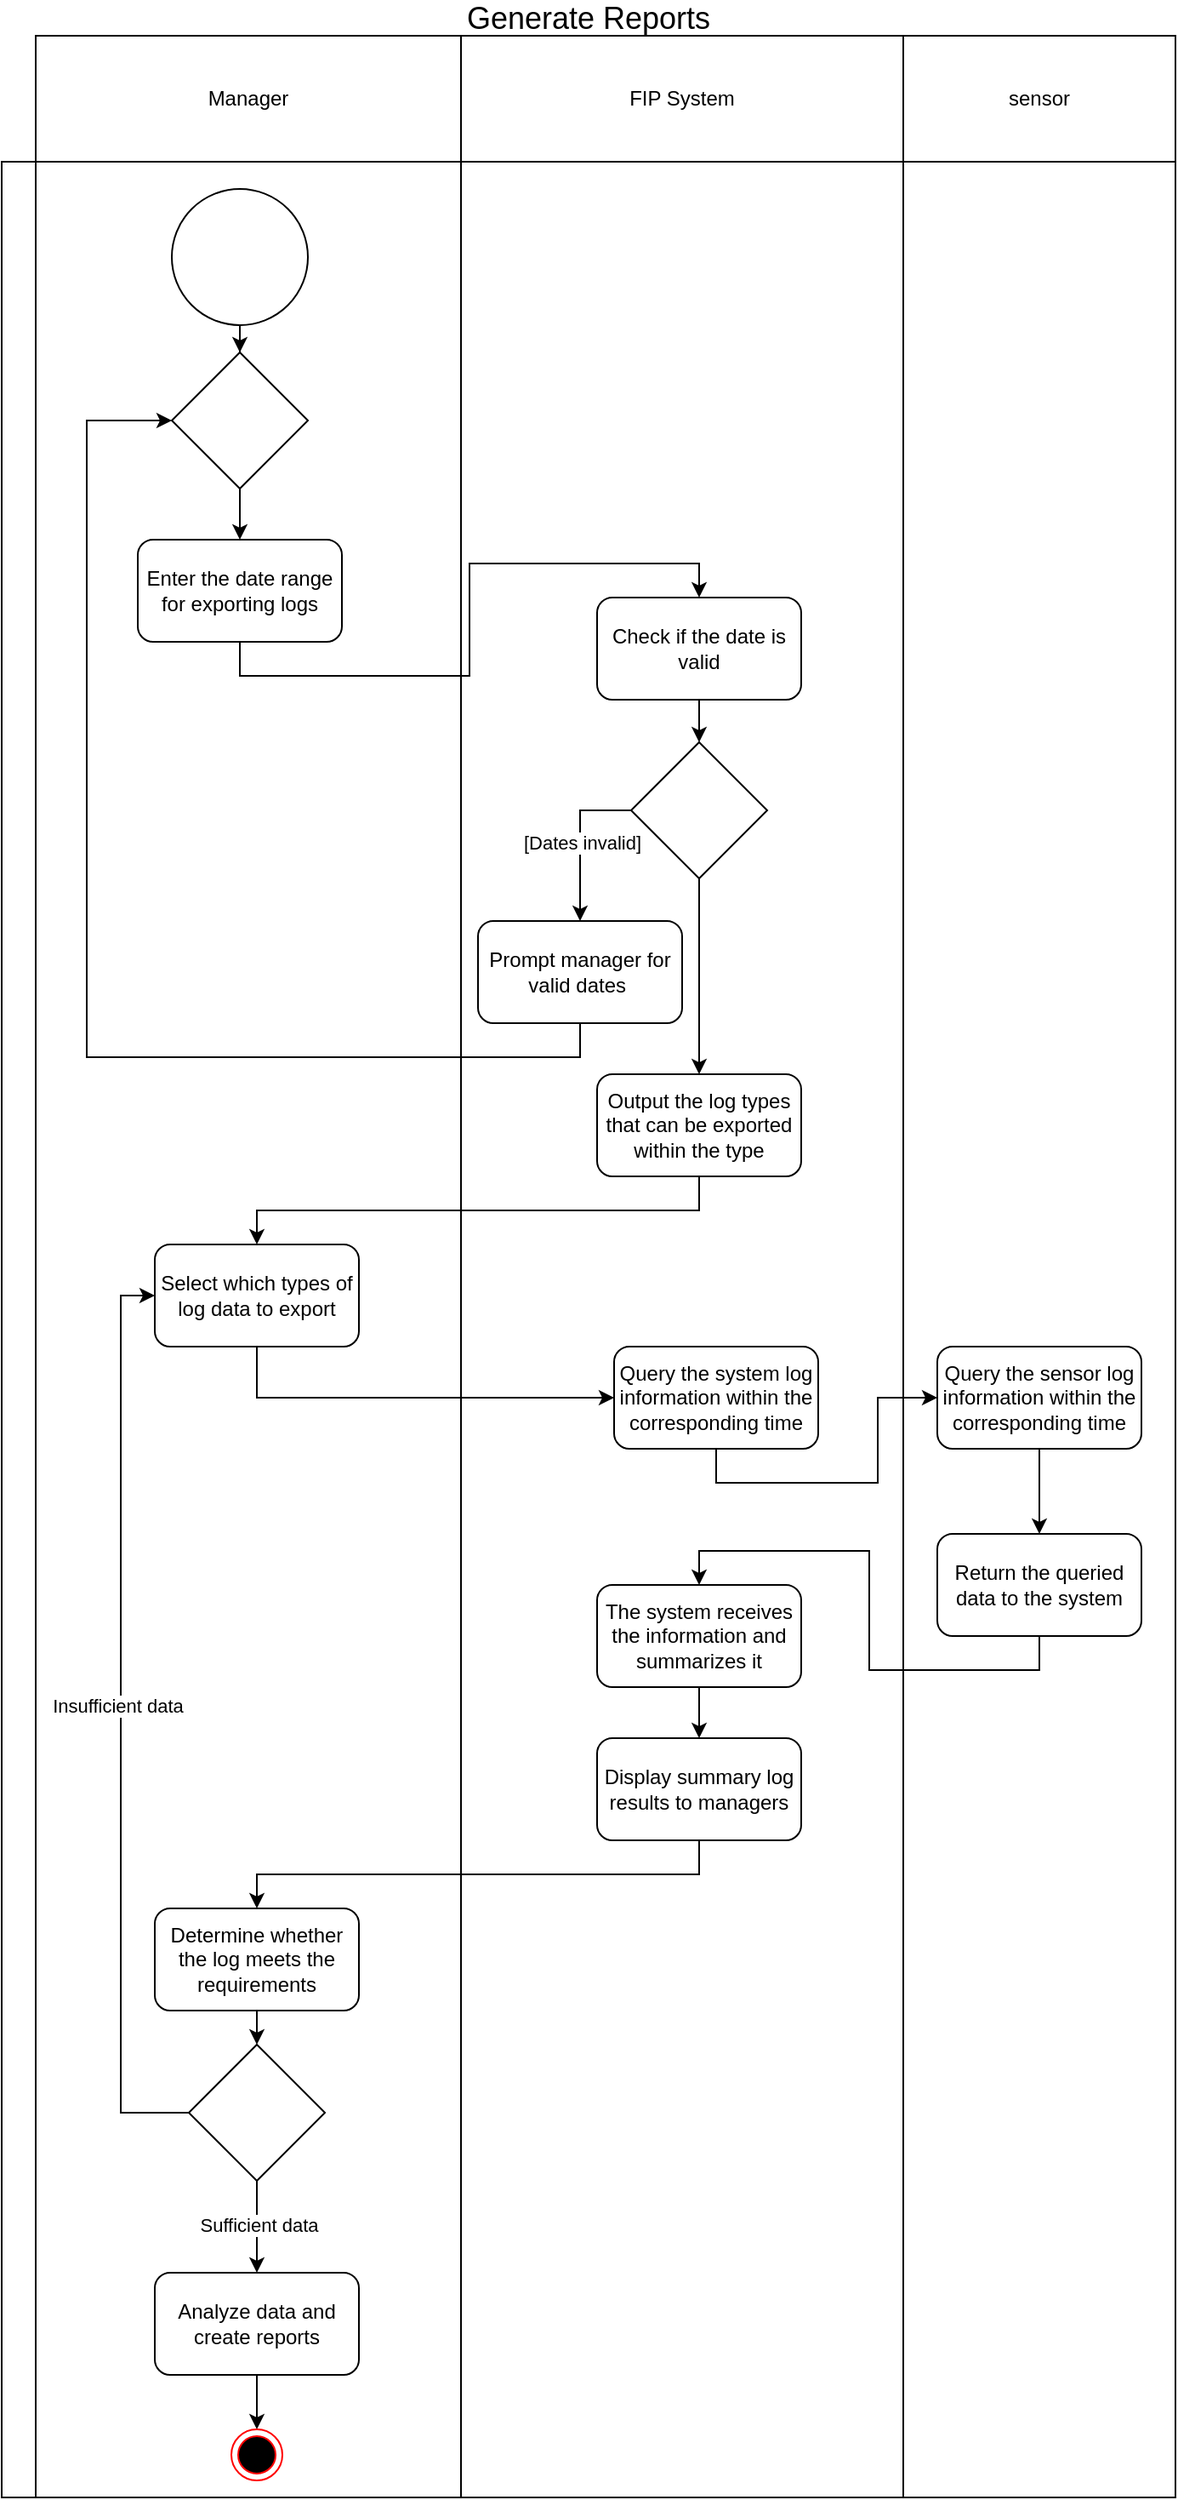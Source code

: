 <mxfile version="24.5.5" type="github">
  <diagram id="prtHgNgQTEPvFCAcTncT" name="Page-1">
    <mxGraphModel dx="1274" dy="865" grid="1" gridSize="10" guides="1" tooltips="1" connect="1" arrows="1" fold="1" page="1" pageScale="1" pageWidth="827" pageHeight="1169" math="0" shadow="0">
      <root>
        <mxCell id="0" />
        <mxCell id="1" parent="0" />
        <mxCell id="RF3zyUqbUcaU6skOfCHZ-1" value="&lt;font style=&quot;font-size: 18px;&quot;&gt;Generate Reports&lt;/font&gt;" style="shape=table;html=1;whiteSpace=wrap;startSize=20;container=1;collapsible=0;childLayout=tableLayout;fillColor=none;swimlaneFillColor=#ffffff;strokeColor=none;" vertex="1" parent="1">
          <mxGeometry x="65" y="144" width="690" height="1466" as="geometry" />
        </mxCell>
        <mxCell id="RF3zyUqbUcaU6skOfCHZ-2" value="" style="shape=partialRectangle;html=1;whiteSpace=wrap;collapsible=0;dropTarget=0;pointerEvents=0;fillColor=none;top=0;left=0;bottom=0;right=0;points=[[0,0.5],[1,0.5]];portConstraint=eastwest;strokeColor=none;" vertex="1" parent="RF3zyUqbUcaU6skOfCHZ-1">
          <mxGeometry y="20" width="690" height="74" as="geometry" />
        </mxCell>
        <mxCell id="RF3zyUqbUcaU6skOfCHZ-3" value="" style="shape=partialRectangle;html=1;whiteSpace=wrap;connectable=0;fillColor=none;top=1;left=1;bottom=1;right=1;overflow=hidden;strokeColor=none;" vertex="1" parent="RF3zyUqbUcaU6skOfCHZ-2">
          <mxGeometry width="20" height="74" as="geometry">
            <mxRectangle width="20" height="74" as="alternateBounds" />
          </mxGeometry>
        </mxCell>
        <mxCell id="RF3zyUqbUcaU6skOfCHZ-4" value="Manager" style="shape=partialRectangle;html=1;whiteSpace=wrap;connectable=0;fillColor=none;top=1;left=1;bottom=1;right=1;overflow=hidden;" vertex="1" parent="RF3zyUqbUcaU6skOfCHZ-2">
          <mxGeometry x="20" width="250" height="74" as="geometry">
            <mxRectangle width="250" height="74" as="alternateBounds" />
          </mxGeometry>
        </mxCell>
        <mxCell id="RF3zyUqbUcaU6skOfCHZ-5" value="FIP System" style="shape=partialRectangle;html=1;whiteSpace=wrap;connectable=0;fillColor=none;top=1;left=1;bottom=1;right=1;overflow=hidden;" vertex="1" parent="RF3zyUqbUcaU6skOfCHZ-2">
          <mxGeometry x="270" width="260" height="74" as="geometry">
            <mxRectangle width="260" height="74" as="alternateBounds" />
          </mxGeometry>
        </mxCell>
        <mxCell id="RF3zyUqbUcaU6skOfCHZ-18" value="sensor" style="shape=partialRectangle;html=1;whiteSpace=wrap;connectable=0;fillColor=none;top=1;left=1;bottom=1;right=1;overflow=hidden;" vertex="1" parent="RF3zyUqbUcaU6skOfCHZ-2">
          <mxGeometry x="530" width="160" height="74" as="geometry">
            <mxRectangle width="160" height="74" as="alternateBounds" />
          </mxGeometry>
        </mxCell>
        <mxCell id="RF3zyUqbUcaU6skOfCHZ-6" value="" style="shape=partialRectangle;html=1;whiteSpace=wrap;collapsible=0;dropTarget=0;pointerEvents=0;fillColor=none;top=1;left=1;bottom=1;right=1;points=[[0,0.5],[1,0.5]];portConstraint=eastwest;" vertex="1" parent="RF3zyUqbUcaU6skOfCHZ-1">
          <mxGeometry y="94" width="690" height="1372" as="geometry" />
        </mxCell>
        <mxCell id="RF3zyUqbUcaU6skOfCHZ-7" value="" style="shape=partialRectangle;html=1;whiteSpace=wrap;connectable=0;fillColor=none;top=1;left=1;bottom=1;right=1;overflow=hidden;horizontal=0;" vertex="1" parent="RF3zyUqbUcaU6skOfCHZ-6">
          <mxGeometry width="20" height="1372" as="geometry">
            <mxRectangle width="20" height="1372" as="alternateBounds" />
          </mxGeometry>
        </mxCell>
        <mxCell id="RF3zyUqbUcaU6skOfCHZ-8" value="" style="shape=partialRectangle;html=1;whiteSpace=wrap;connectable=0;fillColor=none;top=1;left=1;bottom=1;right=1;overflow=hidden;" vertex="1" parent="RF3zyUqbUcaU6skOfCHZ-6">
          <mxGeometry x="20" width="250" height="1372" as="geometry">
            <mxRectangle width="250" height="1372" as="alternateBounds" />
          </mxGeometry>
        </mxCell>
        <mxCell id="RF3zyUqbUcaU6skOfCHZ-9" value="" style="shape=partialRectangle;html=1;whiteSpace=wrap;connectable=0;fillColor=none;top=1;left=1;bottom=1;right=1;overflow=hidden;" vertex="1" parent="RF3zyUqbUcaU6skOfCHZ-6">
          <mxGeometry x="270" width="260" height="1372" as="geometry">
            <mxRectangle width="260" height="1372" as="alternateBounds" />
          </mxGeometry>
        </mxCell>
        <mxCell id="RF3zyUqbUcaU6skOfCHZ-19" style="shape=partialRectangle;html=1;whiteSpace=wrap;connectable=0;fillColor=none;top=1;left=1;bottom=1;right=1;overflow=hidden;" vertex="1" parent="RF3zyUqbUcaU6skOfCHZ-6">
          <mxGeometry x="530" width="160" height="1372" as="geometry">
            <mxRectangle width="160" height="1372" as="alternateBounds" />
          </mxGeometry>
        </mxCell>
        <mxCell id="RF3zyUqbUcaU6skOfCHZ-23" style="edgeStyle=orthogonalEdgeStyle;rounded=0;orthogonalLoop=1;jettySize=auto;html=1;exitX=0.5;exitY=1;exitDx=0;exitDy=0;" edge="1" parent="1" source="RF3zyUqbUcaU6skOfCHZ-21" target="RF3zyUqbUcaU6skOfCHZ-22">
          <mxGeometry relative="1" as="geometry" />
        </mxCell>
        <mxCell id="RF3zyUqbUcaU6skOfCHZ-21" value="" style="ellipse;whiteSpace=wrap;html=1;aspect=fixed;" vertex="1" parent="1">
          <mxGeometry x="165" y="254" width="80" height="80" as="geometry" />
        </mxCell>
        <mxCell id="RF3zyUqbUcaU6skOfCHZ-25" style="edgeStyle=orthogonalEdgeStyle;rounded=0;orthogonalLoop=1;jettySize=auto;html=1;exitX=0.5;exitY=1;exitDx=0;exitDy=0;entryX=0.5;entryY=0;entryDx=0;entryDy=0;" edge="1" parent="1" source="RF3zyUqbUcaU6skOfCHZ-22" target="RF3zyUqbUcaU6skOfCHZ-24">
          <mxGeometry relative="1" as="geometry" />
        </mxCell>
        <mxCell id="RF3zyUqbUcaU6skOfCHZ-22" value="" style="rhombus;whiteSpace=wrap;html=1;" vertex="1" parent="1">
          <mxGeometry x="165" y="350" width="80" height="80" as="geometry" />
        </mxCell>
        <mxCell id="RF3zyUqbUcaU6skOfCHZ-27" style="edgeStyle=orthogonalEdgeStyle;rounded=0;orthogonalLoop=1;jettySize=auto;html=1;exitX=0.5;exitY=1;exitDx=0;exitDy=0;entryX=0.5;entryY=0;entryDx=0;entryDy=0;" edge="1" parent="1" source="RF3zyUqbUcaU6skOfCHZ-24" target="RF3zyUqbUcaU6skOfCHZ-26">
          <mxGeometry relative="1" as="geometry" />
        </mxCell>
        <mxCell id="RF3zyUqbUcaU6skOfCHZ-24" value="Enter the date range for exporting logs" style="rounded=1;whiteSpace=wrap;html=1;" vertex="1" parent="1">
          <mxGeometry x="145" y="460" width="120" height="60" as="geometry" />
        </mxCell>
        <mxCell id="RF3zyUqbUcaU6skOfCHZ-29" style="edgeStyle=orthogonalEdgeStyle;rounded=0;orthogonalLoop=1;jettySize=auto;html=1;exitX=0.5;exitY=1;exitDx=0;exitDy=0;" edge="1" parent="1" source="RF3zyUqbUcaU6skOfCHZ-26" target="RF3zyUqbUcaU6skOfCHZ-28">
          <mxGeometry relative="1" as="geometry" />
        </mxCell>
        <mxCell id="RF3zyUqbUcaU6skOfCHZ-26" value="Check if the date is valid" style="rounded=1;whiteSpace=wrap;html=1;" vertex="1" parent="1">
          <mxGeometry x="415" y="494" width="120" height="60" as="geometry" />
        </mxCell>
        <mxCell id="RF3zyUqbUcaU6skOfCHZ-31" style="edgeStyle=orthogonalEdgeStyle;rounded=0;orthogonalLoop=1;jettySize=auto;html=1;exitX=0;exitY=0.5;exitDx=0;exitDy=0;entryX=0.5;entryY=0;entryDx=0;entryDy=0;" edge="1" parent="1" source="RF3zyUqbUcaU6skOfCHZ-28" target="RF3zyUqbUcaU6skOfCHZ-30">
          <mxGeometry relative="1" as="geometry" />
        </mxCell>
        <mxCell id="RF3zyUqbUcaU6skOfCHZ-50" value="[Dates invalid]" style="edgeLabel;html=1;align=center;verticalAlign=middle;resizable=0;points=[];" vertex="1" connectable="0" parent="RF3zyUqbUcaU6skOfCHZ-31">
          <mxGeometry x="0.025" y="1" relative="1" as="geometry">
            <mxPoint as="offset" />
          </mxGeometry>
        </mxCell>
        <mxCell id="RF3zyUqbUcaU6skOfCHZ-59" style="edgeStyle=orthogonalEdgeStyle;rounded=0;orthogonalLoop=1;jettySize=auto;html=1;exitX=0.5;exitY=1;exitDx=0;exitDy=0;" edge="1" parent="1" source="RF3zyUqbUcaU6skOfCHZ-28" target="RF3zyUqbUcaU6skOfCHZ-58">
          <mxGeometry relative="1" as="geometry" />
        </mxCell>
        <mxCell id="RF3zyUqbUcaU6skOfCHZ-28" value="" style="rhombus;whiteSpace=wrap;html=1;" vertex="1" parent="1">
          <mxGeometry x="435" y="579" width="80" height="80" as="geometry" />
        </mxCell>
        <mxCell id="RF3zyUqbUcaU6skOfCHZ-32" style="edgeStyle=orthogonalEdgeStyle;rounded=0;orthogonalLoop=1;jettySize=auto;html=1;exitX=0.5;exitY=1;exitDx=0;exitDy=0;entryX=0;entryY=0.5;entryDx=0;entryDy=0;" edge="1" parent="1" source="RF3zyUqbUcaU6skOfCHZ-30" target="RF3zyUqbUcaU6skOfCHZ-22">
          <mxGeometry relative="1" as="geometry">
            <Array as="points">
              <mxPoint x="405" y="764" />
              <mxPoint x="115" y="764" />
              <mxPoint x="115" y="390" />
            </Array>
          </mxGeometry>
        </mxCell>
        <mxCell id="RF3zyUqbUcaU6skOfCHZ-30" value="Prompt manager for&lt;br/&gt;valid dates&amp;nbsp;" style="rounded=1;whiteSpace=wrap;html=1;" vertex="1" parent="1">
          <mxGeometry x="345" y="684" width="120" height="60" as="geometry" />
        </mxCell>
        <mxCell id="RF3zyUqbUcaU6skOfCHZ-36" style="edgeStyle=orthogonalEdgeStyle;rounded=0;orthogonalLoop=1;jettySize=auto;html=1;exitX=0.5;exitY=1;exitDx=0;exitDy=0;" edge="1" parent="1" source="RF3zyUqbUcaU6skOfCHZ-33" target="RF3zyUqbUcaU6skOfCHZ-35">
          <mxGeometry relative="1" as="geometry" />
        </mxCell>
        <mxCell id="RF3zyUqbUcaU6skOfCHZ-33" value="Query the system log information within the corresponding time" style="rounded=1;whiteSpace=wrap;html=1;" vertex="1" parent="1">
          <mxGeometry x="425" y="934" width="120" height="60" as="geometry" />
        </mxCell>
        <mxCell id="RF3zyUqbUcaU6skOfCHZ-39" style="edgeStyle=orthogonalEdgeStyle;rounded=0;orthogonalLoop=1;jettySize=auto;html=1;exitX=0.5;exitY=1;exitDx=0;exitDy=0;entryX=0.5;entryY=0;entryDx=0;entryDy=0;" edge="1" parent="1" source="RF3zyUqbUcaU6skOfCHZ-35" target="RF3zyUqbUcaU6skOfCHZ-37">
          <mxGeometry relative="1" as="geometry" />
        </mxCell>
        <mxCell id="RF3zyUqbUcaU6skOfCHZ-35" value="Query the sensor log information within the corresponding time" style="rounded=1;whiteSpace=wrap;html=1;" vertex="1" parent="1">
          <mxGeometry x="615" y="934" width="120" height="60" as="geometry" />
        </mxCell>
        <mxCell id="RF3zyUqbUcaU6skOfCHZ-41" style="edgeStyle=orthogonalEdgeStyle;rounded=0;orthogonalLoop=1;jettySize=auto;html=1;exitX=0.5;exitY=1;exitDx=0;exitDy=0;entryX=0.5;entryY=0;entryDx=0;entryDy=0;" edge="1" parent="1" source="RF3zyUqbUcaU6skOfCHZ-37" target="RF3zyUqbUcaU6skOfCHZ-40">
          <mxGeometry relative="1" as="geometry" />
        </mxCell>
        <mxCell id="RF3zyUqbUcaU6skOfCHZ-37" value="Return the queried data to the system" style="rounded=1;whiteSpace=wrap;html=1;" vertex="1" parent="1">
          <mxGeometry x="615" y="1044" width="120" height="60" as="geometry" />
        </mxCell>
        <mxCell id="RF3zyUqbUcaU6skOfCHZ-43" style="edgeStyle=orthogonalEdgeStyle;rounded=0;orthogonalLoop=1;jettySize=auto;html=1;exitX=0.5;exitY=1;exitDx=0;exitDy=0;" edge="1" parent="1" source="RF3zyUqbUcaU6skOfCHZ-40" target="RF3zyUqbUcaU6skOfCHZ-42">
          <mxGeometry relative="1" as="geometry" />
        </mxCell>
        <mxCell id="RF3zyUqbUcaU6skOfCHZ-40" value="The system receives the information and summarizes it" style="rounded=1;whiteSpace=wrap;html=1;" vertex="1" parent="1">
          <mxGeometry x="415" y="1074" width="120" height="60" as="geometry" />
        </mxCell>
        <mxCell id="RF3zyUqbUcaU6skOfCHZ-45" style="edgeStyle=orthogonalEdgeStyle;rounded=0;orthogonalLoop=1;jettySize=auto;html=1;exitX=0.5;exitY=1;exitDx=0;exitDy=0;" edge="1" parent="1" source="RF3zyUqbUcaU6skOfCHZ-42" target="RF3zyUqbUcaU6skOfCHZ-44">
          <mxGeometry relative="1" as="geometry" />
        </mxCell>
        <mxCell id="RF3zyUqbUcaU6skOfCHZ-42" value="Display summary log results to managers" style="rounded=1;whiteSpace=wrap;html=1;" vertex="1" parent="1">
          <mxGeometry x="415" y="1164" width="120" height="60" as="geometry" />
        </mxCell>
        <mxCell id="RF3zyUqbUcaU6skOfCHZ-54" style="edgeStyle=orthogonalEdgeStyle;rounded=0;orthogonalLoop=1;jettySize=auto;html=1;exitX=0.5;exitY=1;exitDx=0;exitDy=0;entryX=0.5;entryY=0;entryDx=0;entryDy=0;" edge="1" parent="1" source="RF3zyUqbUcaU6skOfCHZ-44" target="RF3zyUqbUcaU6skOfCHZ-53">
          <mxGeometry relative="1" as="geometry" />
        </mxCell>
        <mxCell id="RF3zyUqbUcaU6skOfCHZ-44" value="Determine whether the log meets the requirements" style="rounded=1;whiteSpace=wrap;html=1;" vertex="1" parent="1">
          <mxGeometry x="155" y="1264" width="120" height="60" as="geometry" />
        </mxCell>
        <mxCell id="RF3zyUqbUcaU6skOfCHZ-68" style="edgeStyle=orthogonalEdgeStyle;rounded=0;orthogonalLoop=1;jettySize=auto;html=1;exitX=0.5;exitY=1;exitDx=0;exitDy=0;entryX=0.5;entryY=0;entryDx=0;entryDy=0;" edge="1" parent="1" source="RF3zyUqbUcaU6skOfCHZ-46" target="RF3zyUqbUcaU6skOfCHZ-67">
          <mxGeometry relative="1" as="geometry" />
        </mxCell>
        <mxCell id="RF3zyUqbUcaU6skOfCHZ-46" value="Analyze data and create reports" style="rounded=1;whiteSpace=wrap;html=1;" vertex="1" parent="1">
          <mxGeometry x="155" y="1478" width="120" height="60" as="geometry" />
        </mxCell>
        <mxCell id="RF3zyUqbUcaU6skOfCHZ-63" style="edgeStyle=orthogonalEdgeStyle;rounded=0;orthogonalLoop=1;jettySize=auto;html=1;exitX=0;exitY=0.5;exitDx=0;exitDy=0;entryX=0;entryY=0.5;entryDx=0;entryDy=0;" edge="1" parent="1" source="RF3zyUqbUcaU6skOfCHZ-53" target="RF3zyUqbUcaU6skOfCHZ-56">
          <mxGeometry relative="1" as="geometry" />
        </mxCell>
        <mxCell id="RF3zyUqbUcaU6skOfCHZ-64" value="Insufficient data" style="edgeLabel;html=1;align=center;verticalAlign=middle;resizable=0;points=[];" vertex="1" connectable="0" parent="RF3zyUqbUcaU6skOfCHZ-63">
          <mxGeometry x="0.035" y="2" relative="1" as="geometry">
            <mxPoint as="offset" />
          </mxGeometry>
        </mxCell>
        <mxCell id="RF3zyUqbUcaU6skOfCHZ-65" style="edgeStyle=orthogonalEdgeStyle;rounded=0;orthogonalLoop=1;jettySize=auto;html=1;exitX=0.5;exitY=1;exitDx=0;exitDy=0;entryX=0.5;entryY=0;entryDx=0;entryDy=0;" edge="1" parent="1" source="RF3zyUqbUcaU6skOfCHZ-53" target="RF3zyUqbUcaU6skOfCHZ-46">
          <mxGeometry relative="1" as="geometry" />
        </mxCell>
        <mxCell id="RF3zyUqbUcaU6skOfCHZ-66" value="Sufficient data" style="edgeLabel;html=1;align=center;verticalAlign=middle;resizable=0;points=[];" vertex="1" connectable="0" parent="RF3zyUqbUcaU6skOfCHZ-65">
          <mxGeometry x="-0.029" y="1" relative="1" as="geometry">
            <mxPoint as="offset" />
          </mxGeometry>
        </mxCell>
        <mxCell id="RF3zyUqbUcaU6skOfCHZ-53" value="" style="rhombus;whiteSpace=wrap;html=1;" vertex="1" parent="1">
          <mxGeometry x="175" y="1344" width="80" height="80" as="geometry" />
        </mxCell>
        <mxCell id="RF3zyUqbUcaU6skOfCHZ-62" style="edgeStyle=orthogonalEdgeStyle;rounded=0;orthogonalLoop=1;jettySize=auto;html=1;exitX=0.5;exitY=1;exitDx=0;exitDy=0;entryX=0;entryY=0.5;entryDx=0;entryDy=0;" edge="1" parent="1" source="RF3zyUqbUcaU6skOfCHZ-56" target="RF3zyUqbUcaU6skOfCHZ-33">
          <mxGeometry relative="1" as="geometry" />
        </mxCell>
        <mxCell id="RF3zyUqbUcaU6skOfCHZ-56" value="Select which types of log data to export" style="rounded=1;whiteSpace=wrap;html=1;" vertex="1" parent="1">
          <mxGeometry x="155" y="874" width="120" height="60" as="geometry" />
        </mxCell>
        <mxCell id="RF3zyUqbUcaU6skOfCHZ-60" style="edgeStyle=orthogonalEdgeStyle;rounded=0;orthogonalLoop=1;jettySize=auto;html=1;exitX=0.5;exitY=1;exitDx=0;exitDy=0;entryX=0.5;entryY=0;entryDx=0;entryDy=0;" edge="1" parent="1" source="RF3zyUqbUcaU6skOfCHZ-58" target="RF3zyUqbUcaU6skOfCHZ-56">
          <mxGeometry relative="1" as="geometry" />
        </mxCell>
        <mxCell id="RF3zyUqbUcaU6skOfCHZ-58" value="Output the log types that can be exported within the type" style="rounded=1;whiteSpace=wrap;html=1;" vertex="1" parent="1">
          <mxGeometry x="415" y="774" width="120" height="60" as="geometry" />
        </mxCell>
        <mxCell id="RF3zyUqbUcaU6skOfCHZ-67" value="" style="ellipse;html=1;shape=endState;fillColor=#000000;strokeColor=#ff0000;" vertex="1" parent="1">
          <mxGeometry x="200" y="1570" width="30" height="30" as="geometry" />
        </mxCell>
      </root>
    </mxGraphModel>
  </diagram>
</mxfile>
